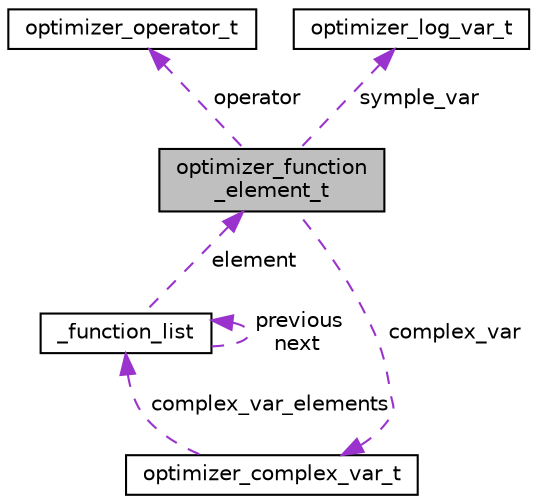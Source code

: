 digraph "optimizer_function_element_t"
{
  edge [fontname="Helvetica",fontsize="10",labelfontname="Helvetica",labelfontsize="10"];
  node [fontname="Helvetica",fontsize="10",shape=record];
  Node1 [label="optimizer_function\l_element_t",height=0.2,width=0.4,color="black", fillcolor="grey75", style="filled", fontcolor="black"];
  Node2 -> Node1 [dir="back",color="darkorchid3",fontsize="10",style="dashed",label=" complex_var" ,fontname="Helvetica"];
  Node2 [label="optimizer_complex_var_t",height=0.2,width=0.4,color="black", fillcolor="white", style="filled",URL="$structoptimizer__complex__var__t.html"];
  Node3 -> Node2 [dir="back",color="darkorchid3",fontsize="10",style="dashed",label=" complex_var_elements" ,fontname="Helvetica"];
  Node3 [label="_function_list",height=0.2,width=0.4,color="black", fillcolor="white", style="filled",URL="$struct__function__list.html"];
  Node3 -> Node3 [dir="back",color="darkorchid3",fontsize="10",style="dashed",label=" previous\nnext" ,fontname="Helvetica"];
  Node1 -> Node3 [dir="back",color="darkorchid3",fontsize="10",style="dashed",label=" element" ,fontname="Helvetica"];
  Node4 -> Node1 [dir="back",color="darkorchid3",fontsize="10",style="dashed",label=" operator" ,fontname="Helvetica"];
  Node4 [label="optimizer_operator_t",height=0.2,width=0.4,color="black", fillcolor="white", style="filled",URL="$structoptimizer__operator__t.html"];
  Node5 -> Node1 [dir="back",color="darkorchid3",fontsize="10",style="dashed",label=" symple_var" ,fontname="Helvetica"];
  Node5 [label="optimizer_log_var_t",height=0.2,width=0.4,color="black", fillcolor="white", style="filled",URL="$structoptimizer__log__var__t.html"];
}
